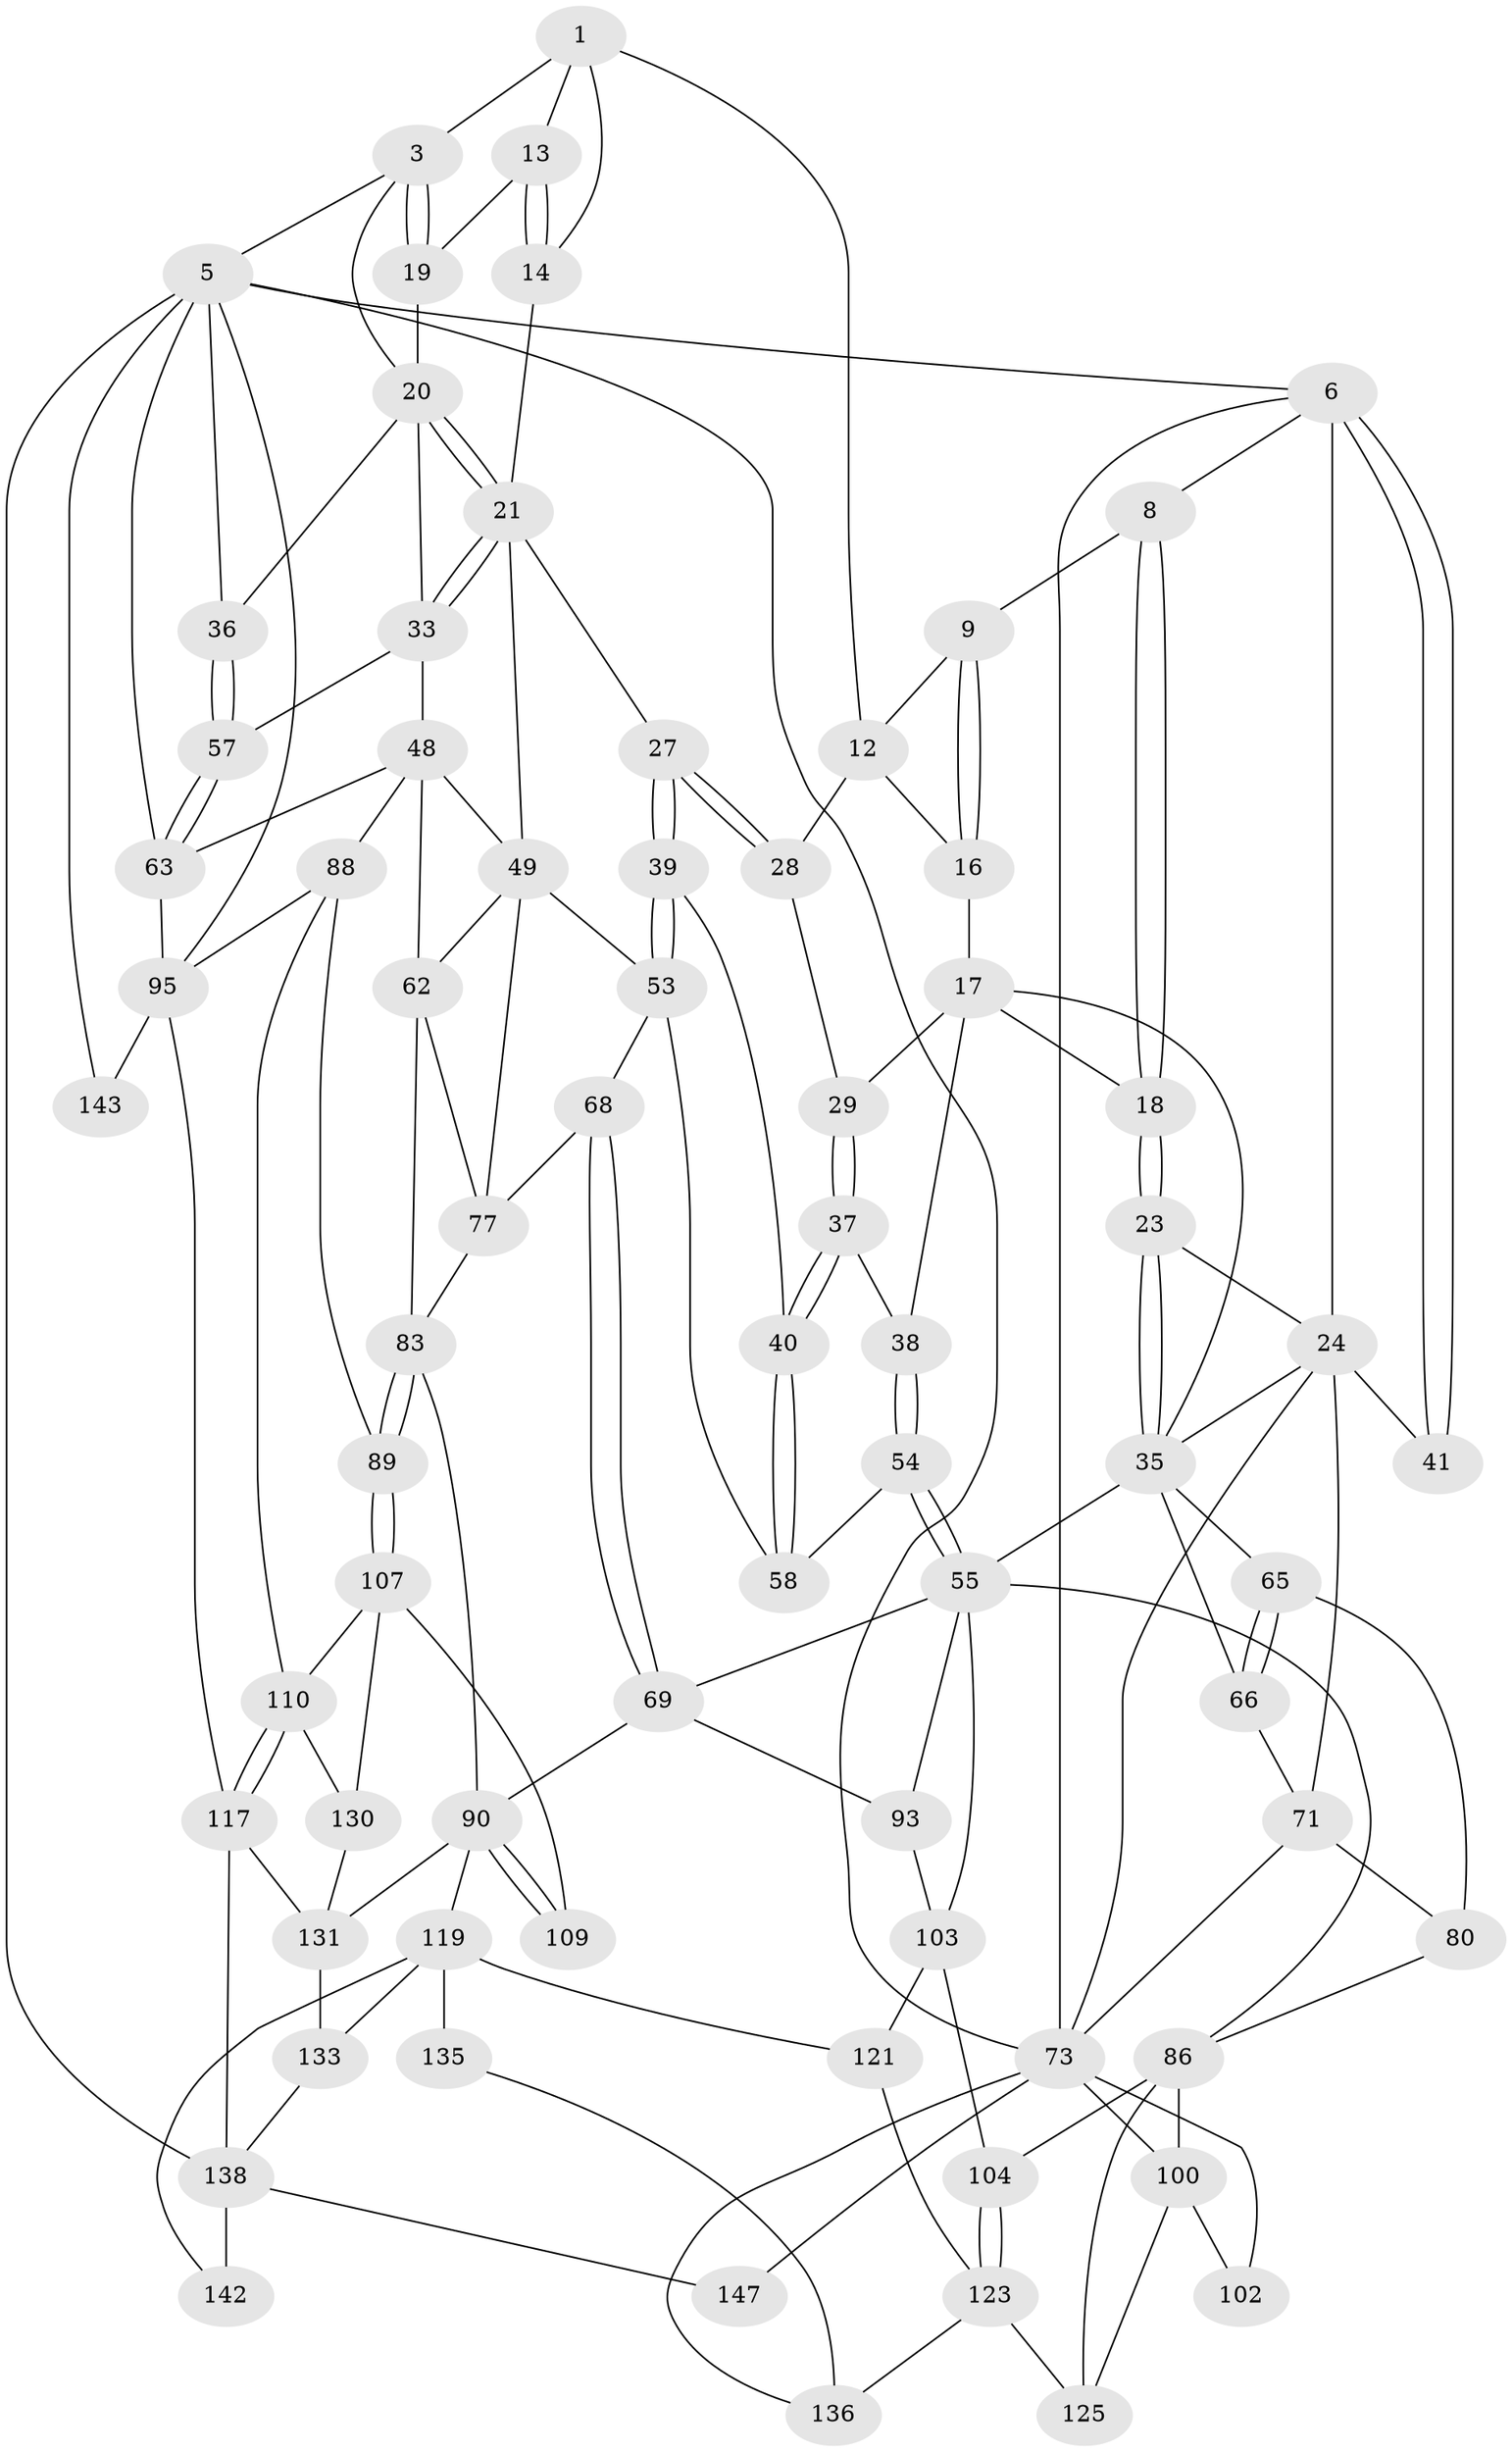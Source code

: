 // original degree distribution, {3: 0.013605442176870748, 4: 0.21768707482993196, 6: 0.19727891156462585, 5: 0.5714285714285714}
// Generated by graph-tools (version 1.1) at 2025/16/03/09/25 04:16:48]
// undirected, 73 vertices, 162 edges
graph export_dot {
graph [start="1"]
  node [color=gray90,style=filled];
  1 [pos="+0.7347997391876314+0",super="+11+2"];
  3 [pos="+1+0",super="+4"];
  5 [pos="+1+0",super="+97"];
  6 [pos="+0+0",super="+7"];
  8 [pos="+0.29919773144159983+0"];
  9 [pos="+0.4188791603863134+0",super="+10"];
  12 [pos="+0.5855918506498683+0.054643745007040265",super="+15"];
  13 [pos="+0.7403694896082996+0.0415553669821652"];
  14 [pos="+0.7080869540376018+0.07770976948406452"];
  16 [pos="+0.46741830501867+0.055817153152291014"];
  17 [pos="+0.4120295572736699+0.08818859709877165",super="+30"];
  18 [pos="+0.32390888643402105+0.08469359118150797"];
  19 [pos="+0.8109731142369133+0.06200304703473187"];
  20 [pos="+0.829467459244354+0.11078377889710492",super="+31"];
  21 [pos="+0.8135046071069982+0.14287481336141633",super="+22"];
  23 [pos="+0.28982692983714603+0.14091267984212583"];
  24 [pos="+0.15282861349774565+0.12049410723217241",super="+42"];
  27 [pos="+0.6618091645285762+0.20062277849468632"];
  28 [pos="+0.5536170771956299+0.11535550784058379"];
  29 [pos="+0.5518219972697387+0.11758955738613032"];
  33 [pos="+0.8804858324700858+0.2188153797228274",super="+47"];
  35 [pos="+0.30678001550877226+0.18717616730163628",super="+44"];
  36 [pos="+1+0.2739895719979538"];
  37 [pos="+0.5169953292791345+0.2005491931832136"];
  38 [pos="+0.4547132399646448+0.23423267542046"];
  39 [pos="+0.6439378629619426+0.24761911805314202"];
  40 [pos="+0.5789747976336291+0.2622762201243306"];
  41 [pos="+0+0.28761713531077177"];
  48 [pos="+0.8773614506214115+0.23465155570493562",super="+60"];
  49 [pos="+0.8285526686254303+0.25510755990410566",super="+50"];
  53 [pos="+0.6707679118343189+0.3173005643517237",super="+67"];
  54 [pos="+0.4553683898334907+0.26516194645285474"];
  55 [pos="+0.4109598557291885+0.3697767833745374",super="+70"];
  57 [pos="+1+0.36533908404939275"];
  58 [pos="+0.5543078291895083+0.29001542424835486"];
  62 [pos="+0.8065536220454198+0.39298925062312073",super="+76"];
  63 [pos="+1+0.4453011413580608",super="+64"];
  65 [pos="+0.2824845249995861+0.4130328200188955"];
  66 [pos="+0.25142679558680964+0.37963418591785386"];
  68 [pos="+0.5226775263793414+0.40069227031952626"];
  69 [pos="+0.5224586366765167+0.4007981072725333",super="+92"];
  71 [pos="+0.15426695497512452+0.3407249835651745",super="+75+72"];
  73 [pos="+0+0.47666273298464246",super="+74"];
  77 [pos="+0.7003129909562427+0.3810428735701746",super="+78"];
  80 [pos="+0.14028386957463518+0.4881829262207965",super="+81"];
  83 [pos="+0.6944260820929893+0.5351385525149538",super="+84"];
  86 [pos="+0.2510830823818941+0.541829124389786",super="+87+105"];
  88 [pos="+0.7991336677239242+0.5554120675116401",super="+96"];
  89 [pos="+0.7637473439745284+0.5676383774289108"];
  90 [pos="+0.5844680305765899+0.5893945303130271",super="+91"];
  93 [pos="+0.5101657341379675+0.5712738579844838"];
  95 [pos="+0.9523547458442939+0.5640860325170767",super="+115"];
  100 [pos="+0.15023951151463558+0.6205786176239096",super="+101+113"];
  102 [pos="+0.029391219800148846+0.5891922482487468"];
  103 [pos="+0.39702160367477257+0.5835274613258777",super="+106"];
  104 [pos="+0.3044664649267705+0.5886995523124899"];
  107 [pos="+0.7621550422005509+0.5946643572422162",super="+108"];
  109 [pos="+0.6644156244528938+0.6867808821523977"];
  110 [pos="+0.8529895585414157+0.7804244705153867",super="+111"];
  117 [pos="+0.8591252950281169+0.796976744612132",super="+137"];
  119 [pos="+0.4965243121745697+0.7787606315721566",super="+134+120"];
  121 [pos="+0.4126543642622486+0.7181006911361977"];
  123 [pos="+0.34617989198401156+0.6903059213451294",super="+124"];
  125 [pos="+0.2314711336883585+0.7913824476930078"];
  130 [pos="+0.7256239199814492+0.711056484855908"];
  131 [pos="+0.6786487439138112+0.7858432065885932",super="+132"];
  133 [pos="+0.5383559950592944+0.8272500856663912"];
  135 [pos="+0.31523772821281026+0.8508428194949919"];
  136 [pos="+0.23886298007420445+0.8190716140999009"];
  138 [pos="+0.6591402475359358+0.9404592821839012",super="+139+145"];
  142 [pos="+0.3815082526235212+1"];
  143 [pos="+0.8886118224245719+1"];
  147 [pos="+0.048986602857786235+1"];
  1 -- 12;
  1 -- 14;
  1 -- 3;
  1 -- 13;
  3 -- 19;
  3 -- 19;
  3 -- 5;
  3 -- 20;
  5 -- 6;
  5 -- 36;
  5 -- 143;
  5 -- 63;
  5 -- 73;
  5 -- 95;
  5 -- 138;
  6 -- 41 [weight=2];
  6 -- 41;
  6 -- 8;
  6 -- 24;
  6 -- 73;
  8 -- 9;
  8 -- 18;
  8 -- 18;
  9 -- 16;
  9 -- 16;
  9 -- 12;
  12 -- 16;
  12 -- 28;
  13 -- 14;
  13 -- 14;
  13 -- 19;
  14 -- 21;
  16 -- 17;
  17 -- 18;
  17 -- 35;
  17 -- 29;
  17 -- 38;
  18 -- 23;
  18 -- 23;
  19 -- 20;
  20 -- 21;
  20 -- 21;
  20 -- 33;
  20 -- 36;
  21 -- 33;
  21 -- 33;
  21 -- 27;
  21 -- 49;
  23 -- 24;
  23 -- 35;
  23 -- 35;
  24 -- 73;
  24 -- 35;
  24 -- 71;
  24 -- 41;
  27 -- 28;
  27 -- 28;
  27 -- 39;
  27 -- 39;
  28 -- 29;
  29 -- 37;
  29 -- 37;
  33 -- 48;
  33 -- 57;
  35 -- 65;
  35 -- 66;
  35 -- 55;
  36 -- 57;
  36 -- 57;
  37 -- 38;
  37 -- 40;
  37 -- 40;
  38 -- 54;
  38 -- 54;
  39 -- 40;
  39 -- 53;
  39 -- 53;
  40 -- 58;
  40 -- 58;
  48 -- 49;
  48 -- 88;
  48 -- 62;
  48 -- 63;
  49 -- 53;
  49 -- 77;
  49 -- 62;
  53 -- 58;
  53 -- 68;
  54 -- 55;
  54 -- 55;
  54 -- 58;
  55 -- 103;
  55 -- 69;
  55 -- 86;
  55 -- 93;
  57 -- 63;
  57 -- 63;
  62 -- 83;
  62 -- 77;
  63 -- 95;
  65 -- 66;
  65 -- 66;
  65 -- 80;
  66 -- 71;
  68 -- 69;
  68 -- 69;
  68 -- 77;
  69 -- 93;
  69 -- 90;
  71 -- 80 [weight=2];
  71 -- 73;
  73 -- 102;
  73 -- 147 [weight=2];
  73 -- 136;
  73 -- 100;
  77 -- 83;
  80 -- 86;
  83 -- 89;
  83 -- 89;
  83 -- 90;
  86 -- 100 [weight=2];
  86 -- 104;
  86 -- 125;
  88 -- 89;
  88 -- 110;
  88 -- 95;
  89 -- 107;
  89 -- 107;
  90 -- 109 [weight=2];
  90 -- 109;
  90 -- 131;
  90 -- 119;
  93 -- 103;
  95 -- 143 [weight=2];
  95 -- 117;
  100 -- 102 [weight=2];
  100 -- 125;
  103 -- 104;
  103 -- 121;
  104 -- 123;
  104 -- 123;
  107 -- 130;
  107 -- 109;
  107 -- 110;
  110 -- 117;
  110 -- 117;
  110 -- 130;
  117 -- 138;
  117 -- 131;
  119 -- 135 [weight=2];
  119 -- 133;
  119 -- 142;
  119 -- 121;
  121 -- 123;
  123 -- 136;
  123 -- 125;
  130 -- 131;
  131 -- 133;
  133 -- 138;
  135 -- 136;
  138 -- 142 [weight=2];
  138 -- 147;
}
